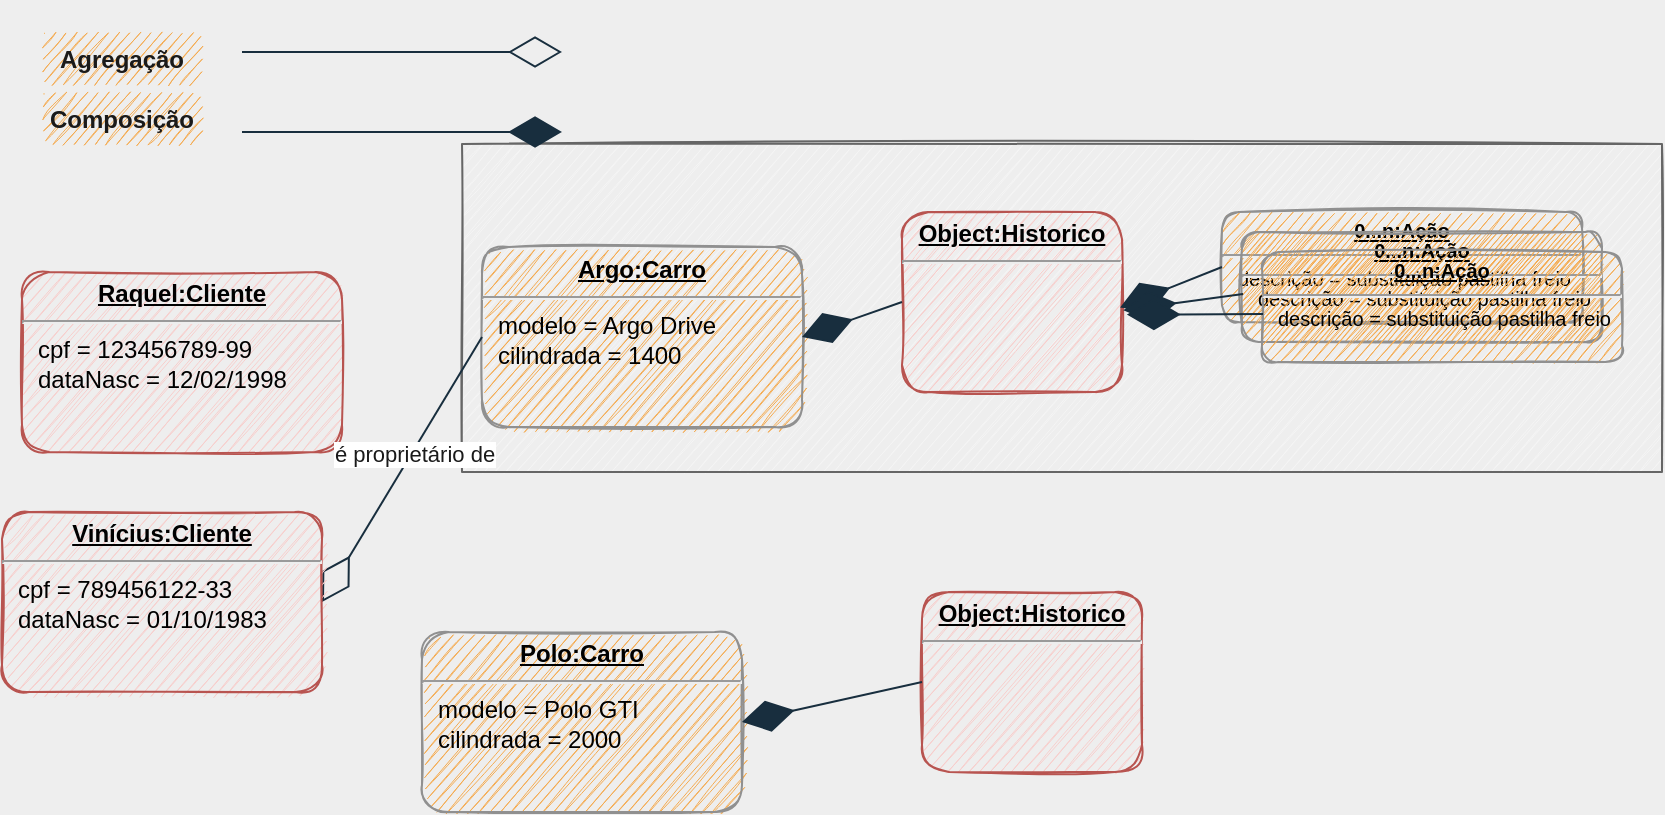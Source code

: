 <mxfile version="14.1.8" type="device" pages="2"><diagram id="9DzWmSseEqi2XnVDRjTP" name="composicao-diagrama-objetos"><mxGraphModel dx="1662" dy="2063" grid="1" gridSize="10" guides="1" tooltips="1" connect="1" arrows="1" fold="1" page="1" pageScale="1" pageWidth="850" pageHeight="1100" background="#EEEEEE" math="0" shadow="0"><root><mxCell id="0"/><mxCell id="1" parent="0"/><mxCell id="bEFDignhhsIR5x6VnVw1-30" value="" style="rounded=0;whiteSpace=wrap;html=1;sketch=1;strokeColor=#666666;fillColor=#f5f5f5;fontSize=10;fontColor=#333333;" parent="1" vertex="1"><mxGeometry x="260" y="66" width="600" height="164" as="geometry"/></mxCell><mxCell id="bEFDignhhsIR5x6VnVw1-9" value="&lt;p style=&quot;margin: 0px ; margin-top: 4px ; text-align: center ; text-decoration: underline&quot;&gt;&lt;b&gt;Argo:Carro&lt;/b&gt;&lt;/p&gt;&lt;hr&gt;&lt;p style=&quot;margin: 0px ; margin-left: 8px&quot;&gt;modelo = Argo Drive&lt;br&gt;cilindrada = 1400&lt;br&gt;&lt;/p&gt;" style="verticalAlign=top;align=left;overflow=fill;fontSize=12;fontFamily=Helvetica;html=1;rounded=1;sketch=1;strokeColor=#909090;fillColor=#F5AB50;" parent="1" vertex="1"><mxGeometry x="270" y="117.5" width="160" height="90" as="geometry"/></mxCell><mxCell id="bEFDignhhsIR5x6VnVw1-10" value="&lt;p style=&quot;margin: 0px ; margin-top: 4px ; text-align: center ; text-decoration: underline&quot;&gt;&lt;b&gt;Raquel:Cliente&lt;/b&gt;&lt;/p&gt;&lt;hr&gt;&lt;p style=&quot;margin: 0px ; margin-left: 8px&quot;&gt;cpf = 123456789-99&lt;br&gt;dataNasc = 12/02/1998&lt;br&gt;&lt;/p&gt;" style="verticalAlign=top;align=left;overflow=fill;fontSize=12;fontFamily=Helvetica;html=1;rounded=1;sketch=1;strokeColor=#b85450;fillColor=#f8cecc;" parent="1" vertex="1"><mxGeometry x="40" y="130" width="160" height="90" as="geometry"/></mxCell><mxCell id="bEFDignhhsIR5x6VnVw1-11" value="" style="endArrow=diamondThin;endFill=0;endSize=24;html=1;strokeColor=#182E3E;fontColor=#1A1A1A;entryX=1;entryY=0.5;entryDx=0;entryDy=0;exitX=0;exitY=0.5;exitDx=0;exitDy=0;" parent="1" source="bEFDignhhsIR5x6VnVw1-9" target="bEFDignhhsIR5x6VnVw1-16" edge="1"><mxGeometry width="160" relative="1" as="geometry"><mxPoint x="240" y="140" as="sourcePoint"/><mxPoint x="360" y="190" as="targetPoint"/></mxGeometry></mxCell><mxCell id="bEFDignhhsIR5x6VnVw1-17" value="é proprietário de" style="edgeLabel;html=1;align=center;verticalAlign=middle;resizable=0;points=[];fontColor=#1A1A1A;" parent="bEFDignhhsIR5x6VnVw1-11" vertex="1" connectable="0"><mxGeometry x="-0.124" y="1" relative="1" as="geometry"><mxPoint as="offset"/></mxGeometry></mxCell><mxCell id="bEFDignhhsIR5x6VnVw1-12" value="Agregação" style="text;align=center;fontStyle=1;verticalAlign=middle;spacingLeft=3;spacingRight=3;strokeColor=none;rotatable=0;points=[[0,0.5],[1,0.5]];portConstraint=eastwest;rounded=1;sketch=1;fillColor=#F5AB50;fontColor=#1A1A1A;" parent="1" vertex="1"><mxGeometry x="50" y="10" width="80" height="26" as="geometry"/></mxCell><mxCell id="bEFDignhhsIR5x6VnVw1-13" value="" style="endArrow=diamondThin;endFill=0;endSize=24;html=1;strokeColor=#182E3E;fontColor=#1A1A1A;" parent="1" edge="1"><mxGeometry width="160" relative="1" as="geometry"><mxPoint x="150" y="20" as="sourcePoint"/><mxPoint x="310" y="20" as="targetPoint"/></mxGeometry></mxCell><mxCell id="bEFDignhhsIR5x6VnVw1-14" value="Composição" style="text;align=center;fontStyle=1;verticalAlign=middle;spacingLeft=3;spacingRight=3;strokeColor=none;rotatable=0;points=[[0,0.5],[1,0.5]];portConstraint=eastwest;rounded=1;sketch=1;fillColor=#F5AB50;fontColor=#1A1A1A;" parent="1" vertex="1"><mxGeometry x="50" y="40" width="80" height="26" as="geometry"/></mxCell><mxCell id="bEFDignhhsIR5x6VnVw1-15" value="" style="endArrow=diamondThin;endFill=1;endSize=24;html=1;strokeColor=#182E3E;fontColor=#1A1A1A;" parent="1" edge="1"><mxGeometry width="160" relative="1" as="geometry"><mxPoint x="150" y="60" as="sourcePoint"/><mxPoint x="310" y="60" as="targetPoint"/></mxGeometry></mxCell><mxCell id="bEFDignhhsIR5x6VnVw1-16" value="&lt;p style=&quot;margin: 0px ; margin-top: 4px ; text-align: center ; text-decoration: underline&quot;&gt;&lt;b&gt;Vinícius:Cliente&lt;/b&gt;&lt;/p&gt;&lt;hr&gt;&lt;p style=&quot;margin: 0px ; margin-left: 8px&quot;&gt;cpf = 789456122-33&lt;br&gt;dataNasc = 01/10/1983&lt;br&gt;&lt;/p&gt;" style="verticalAlign=top;align=left;overflow=fill;fontSize=12;fontFamily=Helvetica;html=1;rounded=1;sketch=1;strokeColor=#b85450;fillColor=#f8cecc;" parent="1" vertex="1"><mxGeometry x="30" y="250" width="160" height="90" as="geometry"/></mxCell><mxCell id="bEFDignhhsIR5x6VnVw1-18" value="&lt;p style=&quot;margin: 0px ; margin-top: 4px ; text-align: center ; text-decoration: underline&quot;&gt;&lt;b&gt;Object:Historico&lt;/b&gt;&lt;/p&gt;&lt;hr&gt;&lt;p style=&quot;margin: 0px ; margin-left: 8px&quot;&gt;&lt;br&gt;&lt;/p&gt;" style="verticalAlign=top;align=left;overflow=fill;fontSize=12;fontFamily=Helvetica;html=1;rounded=1;sketch=1;strokeColor=#b85450;fillColor=#f8cecc;" parent="1" vertex="1"><mxGeometry x="480" y="100" width="110" height="90" as="geometry"/></mxCell><mxCell id="bEFDignhhsIR5x6VnVw1-19" value="&lt;p style=&quot;margin: 4px 0px 0px; text-align: center; text-decoration: underline; font-size: 10px;&quot;&gt;&lt;b style=&quot;font-size: 10px;&quot;&gt;0...n:Ação&lt;/b&gt;&lt;/p&gt;&lt;hr style=&quot;font-size: 10px;&quot;&gt;&lt;p style=&quot;margin: 0px 0px 0px 8px; font-size: 10px;&quot;&gt;descrição = substituição pastilha freio&lt;br style=&quot;font-size: 10px;&quot;&gt;&lt;/p&gt;" style="verticalAlign=top;align=left;overflow=fill;fontSize=10;fontFamily=Helvetica;html=1;rounded=1;sketch=1;strokeColor=#909090;fillColor=#F5AB50;" parent="1" vertex="1"><mxGeometry x="640" y="100" width="180" height="55" as="geometry"/></mxCell><mxCell id="bEFDignhhsIR5x6VnVw1-20" value="&lt;p style=&quot;margin: 4px 0px 0px; text-align: center; text-decoration: underline; font-size: 10px;&quot;&gt;&lt;b style=&quot;font-size: 10px;&quot;&gt;0...n:Ação&lt;/b&gt;&lt;/p&gt;&lt;hr style=&quot;font-size: 10px;&quot;&gt;&lt;p style=&quot;margin: 0px 0px 0px 8px; font-size: 10px;&quot;&gt;descrição = substituição pastilha freio&lt;br style=&quot;font-size: 10px;&quot;&gt;&lt;/p&gt;" style="verticalAlign=top;align=left;overflow=fill;fontSize=10;fontFamily=Helvetica;html=1;rounded=1;sketch=1;strokeColor=#909090;fillColor=#F5AB50;" parent="1" vertex="1"><mxGeometry x="650" y="110" width="180" height="55" as="geometry"/></mxCell><mxCell id="bEFDignhhsIR5x6VnVw1-21" value="&lt;p style=&quot;margin: 4px 0px 0px; text-align: center; text-decoration: underline; font-size: 10px;&quot;&gt;&lt;b style=&quot;font-size: 10px;&quot;&gt;0...n:Ação&lt;/b&gt;&lt;/p&gt;&lt;hr style=&quot;font-size: 10px;&quot;&gt;&lt;p style=&quot;margin: 0px 0px 0px 8px; font-size: 10px;&quot;&gt;descrição = substituição pastilha freio&lt;br style=&quot;font-size: 10px;&quot;&gt;&lt;/p&gt;" style="verticalAlign=top;align=left;overflow=fill;fontSize=10;fontFamily=Helvetica;html=1;rounded=1;sketch=1;strokeColor=#909090;fillColor=#F5AB50;" parent="1" vertex="1"><mxGeometry x="660" y="120" width="180" height="55" as="geometry"/></mxCell><mxCell id="bEFDignhhsIR5x6VnVw1-25" value="&lt;p style=&quot;margin: 0px ; margin-top: 4px ; text-align: center ; text-decoration: underline&quot;&gt;&lt;b&gt;Polo:Carro&lt;/b&gt;&lt;/p&gt;&lt;hr&gt;&lt;p style=&quot;margin: 0px ; margin-left: 8px&quot;&gt;modelo = Polo GTI&lt;br&gt;cilindrada = 2000&lt;br&gt;&lt;/p&gt;" style="verticalAlign=top;align=left;overflow=fill;fontSize=12;fontFamily=Helvetica;html=1;rounded=1;sketch=1;strokeColor=#909090;fillColor=#F5AB50;" parent="1" vertex="1"><mxGeometry x="240" y="310" width="160" height="90" as="geometry"/></mxCell><mxCell id="bEFDignhhsIR5x6VnVw1-26" value="" style="endArrow=diamondThin;endFill=1;endSize=24;html=1;strokeColor=#182E3E;fontColor=#1A1A1A;entryX=1;entryY=0.5;entryDx=0;entryDy=0;exitX=0;exitY=0.5;exitDx=0;exitDy=0;" parent="1" source="bEFDignhhsIR5x6VnVw1-18" target="bEFDignhhsIR5x6VnVw1-9" edge="1"><mxGeometry width="160" relative="1" as="geometry"><mxPoint x="160" y="70" as="sourcePoint"/><mxPoint x="320" y="70" as="targetPoint"/></mxGeometry></mxCell><mxCell id="bEFDignhhsIR5x6VnVw1-27" value="" style="endArrow=diamondThin;endFill=1;endSize=24;html=1;strokeColor=#182E3E;fontColor=#1A1A1A;entryX=0.991;entryY=0.531;entryDx=0;entryDy=0;exitX=0;exitY=0.5;exitDx=0;exitDy=0;entryPerimeter=0;" parent="1" source="bEFDignhhsIR5x6VnVw1-19" target="bEFDignhhsIR5x6VnVw1-18" edge="1"><mxGeometry width="160" relative="1" as="geometry"><mxPoint x="670" y="140" as="sourcePoint"/><mxPoint x="600" y="152.5" as="targetPoint"/></mxGeometry></mxCell><mxCell id="bEFDignhhsIR5x6VnVw1-28" value="" style="endArrow=diamondThin;endFill=1;endSize=24;html=1;strokeColor=#182E3E;fontColor=#1A1A1A;entryX=1.006;entryY=0.546;entryDx=0;entryDy=0;exitX=0.003;exitY=0.564;exitDx=0;exitDy=0;exitPerimeter=0;entryPerimeter=0;" parent="1" source="bEFDignhhsIR5x6VnVw1-20" target="bEFDignhhsIR5x6VnVw1-18" edge="1"><mxGeometry width="160" relative="1" as="geometry"><mxPoint x="650" y="137.5" as="sourcePoint"/><mxPoint x="610" y="162.5" as="targetPoint"/></mxGeometry></mxCell><mxCell id="bEFDignhhsIR5x6VnVw1-29" value="" style="endArrow=diamondThin;endFill=1;endSize=24;html=1;strokeColor=#182E3E;fontColor=#1A1A1A;entryX=1.022;entryY=0.57;entryDx=0;entryDy=0;exitX=0.003;exitY=0.564;exitDx=0;exitDy=0;exitPerimeter=0;entryPerimeter=0;" parent="1" target="bEFDignhhsIR5x6VnVw1-18" edge="1"><mxGeometry width="160" relative="1" as="geometry"><mxPoint x="660.54" y="151.02" as="sourcePoint"/><mxPoint x="610.6" y="164.6" as="targetPoint"/></mxGeometry></mxCell><mxCell id="bEFDignhhsIR5x6VnVw1-31" value="&lt;p style=&quot;margin: 0px ; margin-top: 4px ; text-align: center ; text-decoration: underline&quot;&gt;&lt;b&gt;Object:Historico&lt;/b&gt;&lt;/p&gt;&lt;hr&gt;&lt;p style=&quot;margin: 0px ; margin-left: 8px&quot;&gt;&lt;br&gt;&lt;/p&gt;" style="verticalAlign=top;align=left;overflow=fill;fontSize=12;fontFamily=Helvetica;html=1;rounded=1;sketch=1;strokeColor=#b85450;fillColor=#f8cecc;" parent="1" vertex="1"><mxGeometry x="490" y="290" width="110" height="90" as="geometry"/></mxCell><mxCell id="bEFDignhhsIR5x6VnVw1-32" value="" style="endArrow=diamondThin;endFill=1;endSize=24;html=1;strokeColor=#182E3E;fontColor=#1A1A1A;entryX=1;entryY=0.5;entryDx=0;entryDy=0;exitX=0;exitY=0.5;exitDx=0;exitDy=0;" parent="1" source="bEFDignhhsIR5x6VnVw1-31" target="bEFDignhhsIR5x6VnVw1-25" edge="1"><mxGeometry width="160" relative="1" as="geometry"><mxPoint x="490" y="155" as="sourcePoint"/><mxPoint x="440.0" y="172.5" as="targetPoint"/></mxGeometry></mxCell></root></mxGraphModel></diagram><diagram id="VZwgYJebRmmZeuEUuG1-" name="classes"><mxGraphModel dx="2512" dy="963" grid="1" gridSize="10" guides="1" tooltips="1" connect="1" arrows="1" fold="1" page="1" pageScale="1" pageWidth="850" pageHeight="1100" background="#EEEEEE" math="0" shadow="0"><root><mxCell id="yCYNjMpoFbETIBKXM-tB-0"/><mxCell id="yCYNjMpoFbETIBKXM-tB-1" parent="yCYNjMpoFbETIBKXM-tB-0"/><mxCell id="yCYNjMpoFbETIBKXM-tB-6" value="Carro" style="swimlane;fontStyle=1;align=center;verticalAlign=top;childLayout=stackLayout;horizontal=1;startSize=26;horizontalStack=0;resizeParent=1;resizeParentMax=0;resizeLast=0;collapsible=1;marginBottom=0;rounded=1;sketch=1;strokeColor=#909090;fillColor=#F5AB50;fontColor=#1A1A1A;" parent="yCYNjMpoFbETIBKXM-tB-1" vertex="1"><mxGeometry x="240" y="150" width="215" height="112" as="geometry"/></mxCell><mxCell id="yCYNjMpoFbETIBKXM-tB-7" value="+ modelo: String" style="text;strokeColor=none;fillColor=none;align=left;verticalAlign=top;spacingLeft=4;spacingRight=4;overflow=hidden;rotatable=0;points=[[0,0.5],[1,0.5]];portConstraint=eastwest;" parent="yCYNjMpoFbETIBKXM-tB-6" vertex="1"><mxGeometry y="26" width="215" height="26" as="geometry"/></mxCell><mxCell id="yCYNjMpoFbETIBKXM-tB-10" value="+ cilindrada: int" style="text;strokeColor=none;fillColor=none;align=left;verticalAlign=top;spacingLeft=4;spacingRight=4;overflow=hidden;rotatable=0;points=[[0,0.5],[1,0.5]];portConstraint=eastwest;" parent="yCYNjMpoFbETIBKXM-tB-6" vertex="1"><mxGeometry y="52" width="215" height="26" as="geometry"/></mxCell><mxCell id="yCYNjMpoFbETIBKXM-tB-8" value="" style="line;strokeWidth=1;fillColor=none;align=left;verticalAlign=middle;spacingTop=-1;spacingLeft=3;spacingRight=3;rotatable=0;labelPosition=right;points=[];portConstraint=eastwest;" parent="yCYNjMpoFbETIBKXM-tB-6" vertex="1"><mxGeometry y="78" width="215" height="8" as="geometry"/></mxCell><mxCell id="yCYNjMpoFbETIBKXM-tB-9" value="+ solicitarReparo(descricao): Ordem" style="text;strokeColor=none;fillColor=none;align=left;verticalAlign=top;spacingLeft=4;spacingRight=4;overflow=hidden;rotatable=0;points=[[0,0.5],[1,0.5]];portConstraint=eastwest;" parent="yCYNjMpoFbETIBKXM-tB-6" vertex="1"><mxGeometry y="86" width="215" height="26" as="geometry"/></mxCell><mxCell id="yCYNjMpoFbETIBKXM-tB-23" value="" style="endArrow=diamondThin;endFill=1;endSize=24;html=1;strokeColor=#182E3E;fontColor=#1A1A1A;entryX=1;entryY=0.5;entryDx=0;entryDy=0;exitX=0;exitY=0.5;exitDx=0;exitDy=0;" parent="yCYNjMpoFbETIBKXM-tB-1" target="yCYNjMpoFbETIBKXM-tB-7" edge="1"><mxGeometry width="160" relative="1" as="geometry"><mxPoint x="500" y="169" as="sourcePoint"/><mxPoint x="500" y="310" as="targetPoint"/></mxGeometry></mxCell><mxCell id="yCYNjMpoFbETIBKXM-tB-25" value="Peça" style="swimlane;fontStyle=1;align=center;verticalAlign=top;childLayout=stackLayout;horizontal=1;startSize=26;horizontalStack=0;resizeParent=1;resizeParentMax=0;resizeLast=0;collapsible=1;marginBottom=0;rounded=1;sketch=1;strokeColor=#909090;fillColor=#F5AB50;fontColor=#1A1A1A;" parent="yCYNjMpoFbETIBKXM-tB-1" vertex="1"><mxGeometry x="930" y="60" width="160" height="112" as="geometry"/></mxCell><mxCell id="yCYNjMpoFbETIBKXM-tB-26" value="+ descricao: String" style="text;strokeColor=none;fillColor=none;align=left;verticalAlign=top;spacingLeft=4;spacingRight=4;overflow=hidden;rotatable=0;points=[[0,0.5],[1,0.5]];portConstraint=eastwest;" parent="yCYNjMpoFbETIBKXM-tB-25" vertex="1"><mxGeometry y="26" width="160" height="26" as="geometry"/></mxCell><mxCell id="yCYNjMpoFbETIBKXM-tB-27" value="+ valor: Dinheiro" style="text;strokeColor=none;fillColor=none;align=left;verticalAlign=top;spacingLeft=4;spacingRight=4;overflow=hidden;rotatable=0;points=[[0,0.5],[1,0.5]];portConstraint=eastwest;" parent="yCYNjMpoFbETIBKXM-tB-25" vertex="1"><mxGeometry y="52" width="160" height="26" as="geometry"/></mxCell><mxCell id="yCYNjMpoFbETIBKXM-tB-28" value="" style="line;strokeWidth=1;fillColor=none;align=left;verticalAlign=middle;spacingTop=-1;spacingLeft=3;spacingRight=3;rotatable=0;labelPosition=right;points=[];portConstraint=eastwest;" parent="yCYNjMpoFbETIBKXM-tB-25" vertex="1"><mxGeometry y="78" width="160" height="8" as="geometry"/></mxCell><mxCell id="yCYNjMpoFbETIBKXM-tB-29" value="+ method(type): type" style="text;strokeColor=none;fillColor=none;align=left;verticalAlign=top;spacingLeft=4;spacingRight=4;overflow=hidden;rotatable=0;points=[[0,0.5],[1,0.5]];portConstraint=eastwest;" parent="yCYNjMpoFbETIBKXM-tB-25" vertex="1"><mxGeometry y="86" width="160" height="26" as="geometry"/></mxCell><mxCell id="yCYNjMpoFbETIBKXM-tB-30" value="MãoDeObra" style="swimlane;fontStyle=1;align=center;verticalAlign=top;childLayout=stackLayout;horizontal=1;startSize=26;horizontalStack=0;resizeParent=1;resizeParentMax=0;resizeLast=0;collapsible=1;marginBottom=0;rounded=1;sketch=1;strokeColor=#909090;fillColor=#F5AB50;fontColor=#1A1A1A;" parent="yCYNjMpoFbETIBKXM-tB-1" vertex="1"><mxGeometry x="930" y="230" width="160" height="112" as="geometry"/></mxCell><mxCell id="yCYNjMpoFbETIBKXM-tB-31" value="+ descricao: String" style="text;strokeColor=none;fillColor=none;align=left;verticalAlign=top;spacingLeft=4;spacingRight=4;overflow=hidden;rotatable=0;points=[[0,0.5],[1,0.5]];portConstraint=eastwest;" parent="yCYNjMpoFbETIBKXM-tB-30" vertex="1"><mxGeometry y="26" width="160" height="26" as="geometry"/></mxCell><mxCell id="yCYNjMpoFbETIBKXM-tB-32" value="+ valor: Dinheiro" style="text;strokeColor=none;fillColor=none;align=left;verticalAlign=top;spacingLeft=4;spacingRight=4;overflow=hidden;rotatable=0;points=[[0,0.5],[1,0.5]];portConstraint=eastwest;" parent="yCYNjMpoFbETIBKXM-tB-30" vertex="1"><mxGeometry y="52" width="160" height="26" as="geometry"/></mxCell><mxCell id="yCYNjMpoFbETIBKXM-tB-33" value="" style="line;strokeWidth=1;fillColor=none;align=left;verticalAlign=middle;spacingTop=-1;spacingLeft=3;spacingRight=3;rotatable=0;labelPosition=right;points=[];portConstraint=eastwest;" parent="yCYNjMpoFbETIBKXM-tB-30" vertex="1"><mxGeometry y="78" width="160" height="8" as="geometry"/></mxCell><mxCell id="yCYNjMpoFbETIBKXM-tB-34" value="+ method(type): type" style="text;strokeColor=none;fillColor=none;align=left;verticalAlign=top;spacingLeft=4;spacingRight=4;overflow=hidden;rotatable=0;points=[[0,0.5],[1,0.5]];portConstraint=eastwest;" parent="yCYNjMpoFbETIBKXM-tB-30" vertex="1"><mxGeometry y="86" width="160" height="26" as="geometry"/></mxCell><mxCell id="yCYNjMpoFbETIBKXM-tB-35" value="" style="endArrow=diamondThin;endFill=1;endSize=24;html=1;strokeColor=#182E3E;fontColor=#1A1A1A;exitX=0;exitY=0.5;exitDx=0;exitDy=0;entryX=1;entryY=0.5;entryDx=0;entryDy=0;" parent="yCYNjMpoFbETIBKXM-tB-1" source="yCYNjMpoFbETIBKXM-tB-26" target="yCYNjMpoFbETIBKXM-tB-43" edge="1"><mxGeometry width="160" relative="1" as="geometry"><mxPoint x="510" y="179" as="sourcePoint"/><mxPoint x="770" y="160" as="targetPoint"/></mxGeometry></mxCell><mxCell id="yCYNjMpoFbETIBKXM-tB-36" value="" style="endArrow=diamondThin;endFill=1;endSize=24;html=1;strokeColor=#182E3E;fontColor=#1A1A1A;exitX=0;exitY=0.5;exitDx=0;exitDy=0;entryX=1;entryY=0.5;entryDx=0;entryDy=0;" parent="yCYNjMpoFbETIBKXM-tB-1" source="yCYNjMpoFbETIBKXM-tB-31" target="yCYNjMpoFbETIBKXM-tB-43" edge="1"><mxGeometry width="160" relative="1" as="geometry"><mxPoint x="730" y="129" as="sourcePoint"/><mxPoint x="770" y="230" as="targetPoint"/></mxGeometry></mxCell><mxCell id="yCYNjMpoFbETIBKXM-tB-37" value="Ordem" style="swimlane;fontStyle=1;align=center;verticalAlign=top;childLayout=stackLayout;horizontal=1;startSize=26;horizontalStack=0;resizeParent=1;resizeParentMax=0;resizeLast=0;collapsible=1;marginBottom=0;rounded=1;sketch=1;strokeColor=#909090;fillColor=#F5AB50;fontColor=#1A1A1A;" parent="yCYNjMpoFbETIBKXM-tB-1" vertex="1"><mxGeometry x="500" y="123" width="160" height="112" as="geometry"/></mxCell><mxCell id="yCYNjMpoFbETIBKXM-tB-38" value="+ descricao: String" style="text;strokeColor=none;fillColor=none;align=left;verticalAlign=top;spacingLeft=4;spacingRight=4;overflow=hidden;rotatable=0;points=[[0,0.5],[1,0.5]];portConstraint=eastwest;" parent="yCYNjMpoFbETIBKXM-tB-37" vertex="1"><mxGeometry y="26" width="160" height="26" as="geometry"/></mxCell><mxCell id="yCYNjMpoFbETIBKXM-tB-39" value="+ dataHora: DateTime" style="text;strokeColor=none;fillColor=none;align=left;verticalAlign=top;spacingLeft=4;spacingRight=4;overflow=hidden;rotatable=0;points=[[0,0.5],[1,0.5]];portConstraint=eastwest;" parent="yCYNjMpoFbETIBKXM-tB-37" vertex="1"><mxGeometry y="52" width="160" height="26" as="geometry"/></mxCell><mxCell id="yCYNjMpoFbETIBKXM-tB-40" value="" style="line;strokeWidth=1;fillColor=none;align=left;verticalAlign=middle;spacingTop=-1;spacingLeft=3;spacingRight=3;rotatable=0;labelPosition=right;points=[];portConstraint=eastwest;" parent="yCYNjMpoFbETIBKXM-tB-37" vertex="1"><mxGeometry y="78" width="160" height="8" as="geometry"/></mxCell><mxCell id="yCYNjMpoFbETIBKXM-tB-41" value="+ totalPagar(): Dinheiro" style="text;strokeColor=none;fillColor=none;align=left;verticalAlign=top;spacingLeft=4;spacingRight=4;overflow=hidden;rotatable=0;points=[[0,0.5],[1,0.5]];portConstraint=eastwest;" parent="yCYNjMpoFbETIBKXM-tB-37" vertex="1"><mxGeometry y="86" width="160" height="26" as="geometry"/></mxCell><mxCell id="yCYNjMpoFbETIBKXM-tB-42" value="Reparo" style="swimlane;fontStyle=1;align=center;verticalAlign=top;childLayout=stackLayout;horizontal=1;startSize=26;horizontalStack=0;resizeParent=1;resizeParentMax=0;resizeLast=0;collapsible=1;marginBottom=0;rounded=1;sketch=1;strokeColor=#909090;fillColor=#F5AB50;fontColor=#1A1A1A;" parent="yCYNjMpoFbETIBKXM-tB-1" vertex="1"><mxGeometry x="720" y="123" width="160" height="86" as="geometry"/></mxCell><mxCell id="yCYNjMpoFbETIBKXM-tB-43" value="+ descricao: String" style="text;strokeColor=none;fillColor=none;align=left;verticalAlign=top;spacingLeft=4;spacingRight=4;overflow=hidden;rotatable=0;points=[[0,0.5],[1,0.5]];portConstraint=eastwest;" parent="yCYNjMpoFbETIBKXM-tB-42" vertex="1"><mxGeometry y="26" width="160" height="26" as="geometry"/></mxCell><mxCell id="yCYNjMpoFbETIBKXM-tB-45" value="" style="line;strokeWidth=1;fillColor=none;align=left;verticalAlign=middle;spacingTop=-1;spacingLeft=3;spacingRight=3;rotatable=0;labelPosition=right;points=[];portConstraint=eastwest;" parent="yCYNjMpoFbETIBKXM-tB-42" vertex="1"><mxGeometry y="52" width="160" height="8" as="geometry"/></mxCell><mxCell id="yCYNjMpoFbETIBKXM-tB-46" value="+ total(): Dinheiro" style="text;strokeColor=none;fillColor=none;align=left;verticalAlign=top;spacingLeft=4;spacingRight=4;overflow=hidden;rotatable=0;points=[[0,0.5],[1,0.5]];portConstraint=eastwest;" parent="yCYNjMpoFbETIBKXM-tB-42" vertex="1"><mxGeometry y="60" width="160" height="26" as="geometry"/></mxCell><mxCell id="yCYNjMpoFbETIBKXM-tB-47" value="" style="endArrow=diamondThin;endFill=1;endSize=24;html=1;strokeColor=#182E3E;fontColor=#1A1A1A;exitX=0;exitY=0.5;exitDx=0;exitDy=0;entryX=1;entryY=0.5;entryDx=0;entryDy=0;" parent="yCYNjMpoFbETIBKXM-tB-1" source="yCYNjMpoFbETIBKXM-tB-43" target="yCYNjMpoFbETIBKXM-tB-38" edge="1"><mxGeometry width="160" relative="1" as="geometry"><mxPoint x="940" y="109" as="sourcePoint"/><mxPoint x="880" y="179" as="targetPoint"/></mxGeometry></mxCell><mxCell id="4tHUHr8Y6UzZBS_uNhkB-0" value="Cliente" style="swimlane;fontStyle=1;align=center;verticalAlign=top;childLayout=stackLayout;horizontal=1;startSize=26;horizontalStack=0;resizeParent=1;resizeParentMax=0;resizeLast=0;collapsible=1;marginBottom=0;rounded=1;sketch=1;strokeColor=#909090;fillColor=#F5AB50;fontColor=#1A1A1A;" parent="yCYNjMpoFbETIBKXM-tB-1" vertex="1"><mxGeometry x="-90" y="150" width="270" height="112" as="geometry"/></mxCell><mxCell id="4tHUHr8Y6UzZBS_uNhkB-1" value="+ nome: String" style="text;strokeColor=none;fillColor=none;align=left;verticalAlign=top;spacingLeft=4;spacingRight=4;overflow=hidden;rotatable=0;points=[[0,0.5],[1,0.5]];portConstraint=eastwest;" parent="4tHUHr8Y6UzZBS_uNhkB-0" vertex="1"><mxGeometry y="26" width="270" height="26" as="geometry"/></mxCell><mxCell id="4tHUHr8Y6UzZBS_uNhkB-2" value="" style="line;strokeWidth=1;fillColor=none;align=left;verticalAlign=middle;spacingTop=-1;spacingLeft=3;spacingRight=3;rotatable=0;labelPosition=right;points=[];portConstraint=eastwest;" parent="4tHUHr8Y6UzZBS_uNhkB-0" vertex="1"><mxGeometry y="52" width="270" height="8" as="geometry"/></mxCell><mxCell id="4tHUHr8Y6UzZBS_uNhkB-3" value="+ registrarCarro(modelo, cc): Carro" style="text;strokeColor=none;fillColor=none;align=left;verticalAlign=top;spacingLeft=4;spacingRight=4;overflow=hidden;rotatable=0;points=[[0,0.5],[1,0.5]];portConstraint=eastwest;" parent="4tHUHr8Y6UzZBS_uNhkB-0" vertex="1"><mxGeometry y="60" width="270" height="26" as="geometry"/></mxCell><mxCell id="4tHUHr8Y6UzZBS_uNhkB-4" value="+ mudarPropriedade(Carro, Cliente): void" style="text;strokeColor=none;fillColor=none;align=left;verticalAlign=top;spacingLeft=4;spacingRight=4;overflow=hidden;rotatable=0;points=[[0,0.5],[1,0.5]];portConstraint=eastwest;" parent="4tHUHr8Y6UzZBS_uNhkB-0" vertex="1"><mxGeometry y="86" width="270" height="26" as="geometry"/></mxCell><mxCell id="4tHUHr8Y6UzZBS_uNhkB-5" value="1" style="endArrow=open;html=1;endSize=12;startArrow=diamondThin;startSize=14;startFill=0;edgeStyle=orthogonalEdgeStyle;align=left;verticalAlign=bottom;strokeColor=#182E3E;fontColor=#1A1A1A;exitX=1;exitY=0.5;exitDx=0;exitDy=0;entryX=0;entryY=0.5;entryDx=0;entryDy=0;" parent="yCYNjMpoFbETIBKXM-tB-1" source="4tHUHr8Y6UzZBS_uNhkB-1" target="yCYNjMpoFbETIBKXM-tB-7" edge="1"><mxGeometry x="-1" y="3" relative="1" as="geometry"><mxPoint x="80" y="320" as="sourcePoint"/><mxPoint x="240" y="320" as="targetPoint"/></mxGeometry></mxCell></root></mxGraphModel></diagram></mxfile>